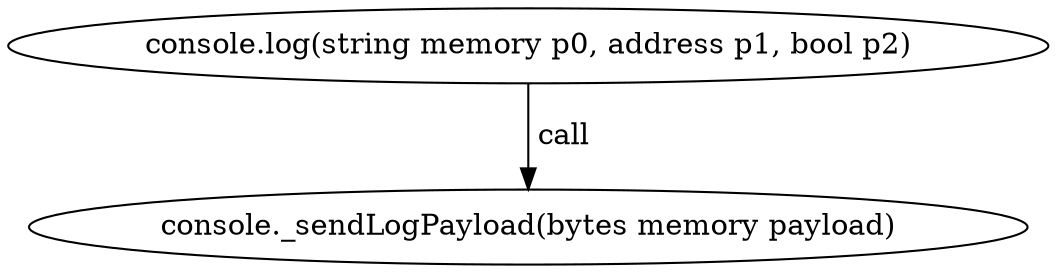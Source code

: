 digraph "" {
	graph [bb="0,0,420.61,124.8"];
	node [label="\N"];
	"console.log(string memory p0, address p1, bool p2)"	 [height=0.5,
		pos="210.31,106.8",
		width=5.8418];
	"console._sendLogPayload(bytes memory payload)"	 [height=0.5,
		pos="210.31,18",
		width=5.7372];
	"console.log(string memory p0, address p1, bool p2)" -> "console._sendLogPayload(bytes memory payload)" [key=call,
	label=" call",
	lp="222.16,62.4",
	pos="e,210.31,36.072 210.31,88.401 210.31,76.295 210.31,60.208 210.31,46.467"];
}
digraph "" {
	graph [bb="0,0,420.61,124.8"];
	node [label="\N"];
	"console.log(string memory p0, address p1, bool p2)"	 [height=0.5,
		pos="210.31,106.8",
		width=5.8418];
	"console._sendLogPayload(bytes memory payload)"	 [height=0.5,
		pos="210.31,18",
		width=5.7372];
	"console.log(string memory p0, address p1, bool p2)" -> "console._sendLogPayload(bytes memory payload)" [key=call,
	label=" call",
	lp="222.16,62.4",
	pos="e,210.31,36.072 210.31,88.401 210.31,76.295 210.31,60.208 210.31,46.467"];
}
